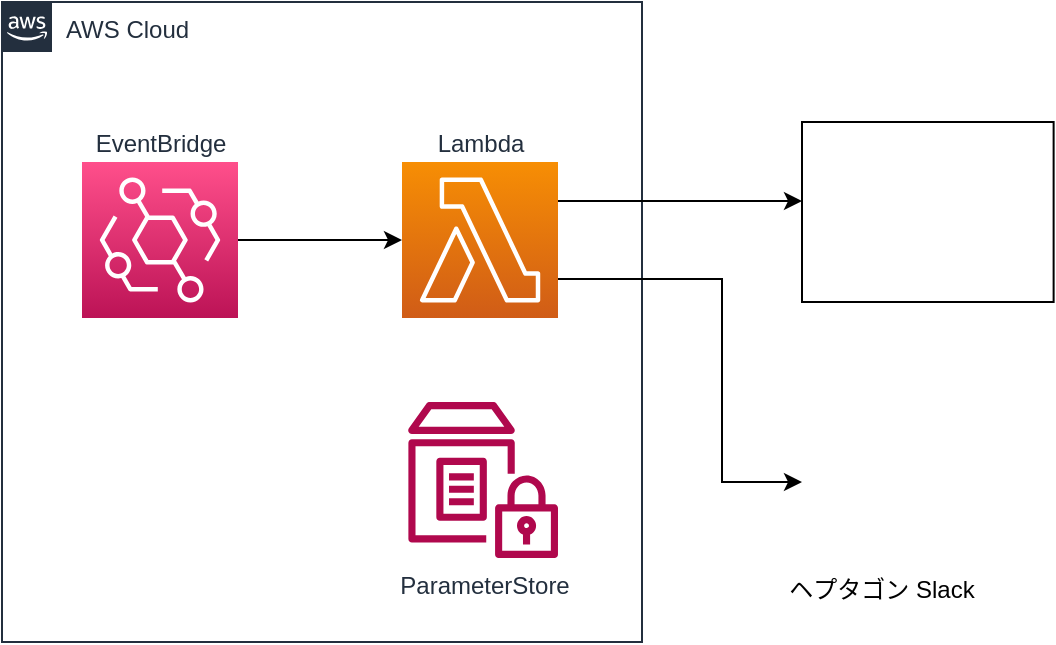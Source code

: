 <mxfile version="18.1.3" type="device"><diagram id="PoC62SthfHbVXPDY-dHF" name="ページ1"><mxGraphModel dx="1306" dy="922" grid="1" gridSize="10" guides="1" tooltips="1" connect="1" arrows="1" fold="1" page="1" pageScale="1" pageWidth="4681" pageHeight="3300" math="0" shadow="0"><root><mxCell id="0"/><mxCell id="1" parent="0"/><mxCell id="yN7uLs-ic51Ipf1N-tSo-1" value="AWS Cloud" style="points=[[0,0],[0.25,0],[0.5,0],[0.75,0],[1,0],[1,0.25],[1,0.5],[1,0.75],[1,1],[0.75,1],[0.5,1],[0.25,1],[0,1],[0,0.75],[0,0.5],[0,0.25]];outlineConnect=0;gradientColor=none;html=1;whiteSpace=wrap;fontSize=12;fontStyle=0;container=1;pointerEvents=0;collapsible=0;recursiveResize=0;shape=mxgraph.aws4.group;grIcon=mxgraph.aws4.group_aws_cloud_alt;strokeColor=#232F3E;fillColor=none;verticalAlign=top;align=left;spacingLeft=30;fontColor=#232F3E;dashed=0;" vertex="1" parent="1"><mxGeometry x="400" y="120" width="320" height="320" as="geometry"/></mxCell><mxCell id="yN7uLs-ic51Ipf1N-tSo-3" value="Lambda" style="sketch=0;points=[[0,0,0],[0.25,0,0],[0.5,0,0],[0.75,0,0],[1,0,0],[0,1,0],[0.25,1,0],[0.5,1,0],[0.75,1,0],[1,1,0],[0,0.25,0],[0,0.5,0],[0,0.75,0],[1,0.25,0],[1,0.5,0],[1,0.75,0]];outlineConnect=0;fontColor=#232F3E;gradientColor=#F78E04;gradientDirection=north;fillColor=#D05C17;strokeColor=#ffffff;dashed=0;verticalLabelPosition=top;verticalAlign=bottom;align=center;html=1;fontSize=12;fontStyle=0;aspect=fixed;shape=mxgraph.aws4.resourceIcon;resIcon=mxgraph.aws4.lambda;labelPosition=center;" vertex="1" parent="yN7uLs-ic51Ipf1N-tSo-1"><mxGeometry x="200" y="80" width="78" height="78" as="geometry"/></mxCell><mxCell id="yN7uLs-ic51Ipf1N-tSo-6" style="edgeStyle=orthogonalEdgeStyle;rounded=0;orthogonalLoop=1;jettySize=auto;html=1;" edge="1" parent="yN7uLs-ic51Ipf1N-tSo-1" source="yN7uLs-ic51Ipf1N-tSo-4" target="yN7uLs-ic51Ipf1N-tSo-3"><mxGeometry relative="1" as="geometry"/></mxCell><mxCell id="yN7uLs-ic51Ipf1N-tSo-4" value="EventBridge" style="sketch=0;points=[[0,0,0],[0.25,0,0],[0.5,0,0],[0.75,0,0],[1,0,0],[0,1,0],[0.25,1,0],[0.5,1,0],[0.75,1,0],[1,1,0],[0,0.25,0],[0,0.5,0],[0,0.75,0],[1,0.25,0],[1,0.5,0],[1,0.75,0]];outlineConnect=0;fontColor=#232F3E;gradientColor=#FF4F8B;gradientDirection=north;fillColor=#BC1356;strokeColor=#ffffff;dashed=0;verticalLabelPosition=top;verticalAlign=bottom;align=center;html=1;fontSize=12;fontStyle=0;aspect=fixed;shape=mxgraph.aws4.resourceIcon;resIcon=mxgraph.aws4.eventbridge;labelPosition=center;" vertex="1" parent="yN7uLs-ic51Ipf1N-tSo-1"><mxGeometry x="40" y="80" width="78" height="78" as="geometry"/></mxCell><mxCell id="yN7uLs-ic51Ipf1N-tSo-11" value="ParameterStore" style="sketch=0;outlineConnect=0;fontColor=#232F3E;gradientColor=none;fillColor=#B0084D;strokeColor=none;dashed=0;verticalLabelPosition=bottom;verticalAlign=top;align=center;html=1;fontSize=12;fontStyle=0;aspect=fixed;pointerEvents=1;shape=mxgraph.aws4.parameter_store;" vertex="1" parent="yN7uLs-ic51Ipf1N-tSo-1"><mxGeometry x="203" y="200" width="75" height="78" as="geometry"/></mxCell><mxCell id="yN7uLs-ic51Ipf1N-tSo-2" value="ヘプタゴン Slack" style="shape=image;verticalLabelPosition=bottom;verticalAlign=top;imageAspect=0;image=https://is4-ssl.mzstatic.com/image/thumb/Purple126/v4/20/91/76/2091769d-32c3-c277-a44c-3a848e1bec0c/electron.png/1200x630bb.png" vertex="1" parent="1"><mxGeometry x="800" y="320" width="80" height="80" as="geometry"/></mxCell><mxCell id="yN7uLs-ic51Ipf1N-tSo-8" value="" style="shape=image;verticalLabelPosition=bottom;verticalAlign=top;imageAspect=0;image=https://assets.asana.biz/m/6c9fe58f530550c1/original/trademark-logo-lockup-vertical-1x.png;imageBorder=default;" vertex="1" parent="1"><mxGeometry x="800" y="180" width="125.81" height="90" as="geometry"/></mxCell><mxCell id="yN7uLs-ic51Ipf1N-tSo-9" style="edgeStyle=orthogonalEdgeStyle;rounded=0;orthogonalLoop=1;jettySize=auto;html=1;exitX=1;exitY=0.25;exitDx=0;exitDy=0;exitPerimeter=0;" edge="1" parent="1" source="yN7uLs-ic51Ipf1N-tSo-3" target="yN7uLs-ic51Ipf1N-tSo-8"><mxGeometry relative="1" as="geometry"><Array as="points"><mxPoint x="780" y="220"/><mxPoint x="780" y="220"/></Array></mxGeometry></mxCell><mxCell id="yN7uLs-ic51Ipf1N-tSo-10" style="edgeStyle=orthogonalEdgeStyle;rounded=0;orthogonalLoop=1;jettySize=auto;html=1;exitX=1;exitY=0.75;exitDx=0;exitDy=0;exitPerimeter=0;" edge="1" parent="1" source="yN7uLs-ic51Ipf1N-tSo-3" target="yN7uLs-ic51Ipf1N-tSo-2"><mxGeometry relative="1" as="geometry"><Array as="points"><mxPoint x="760" y="259"/><mxPoint x="760" y="360"/></Array></mxGeometry></mxCell></root></mxGraphModel></diagram></mxfile>